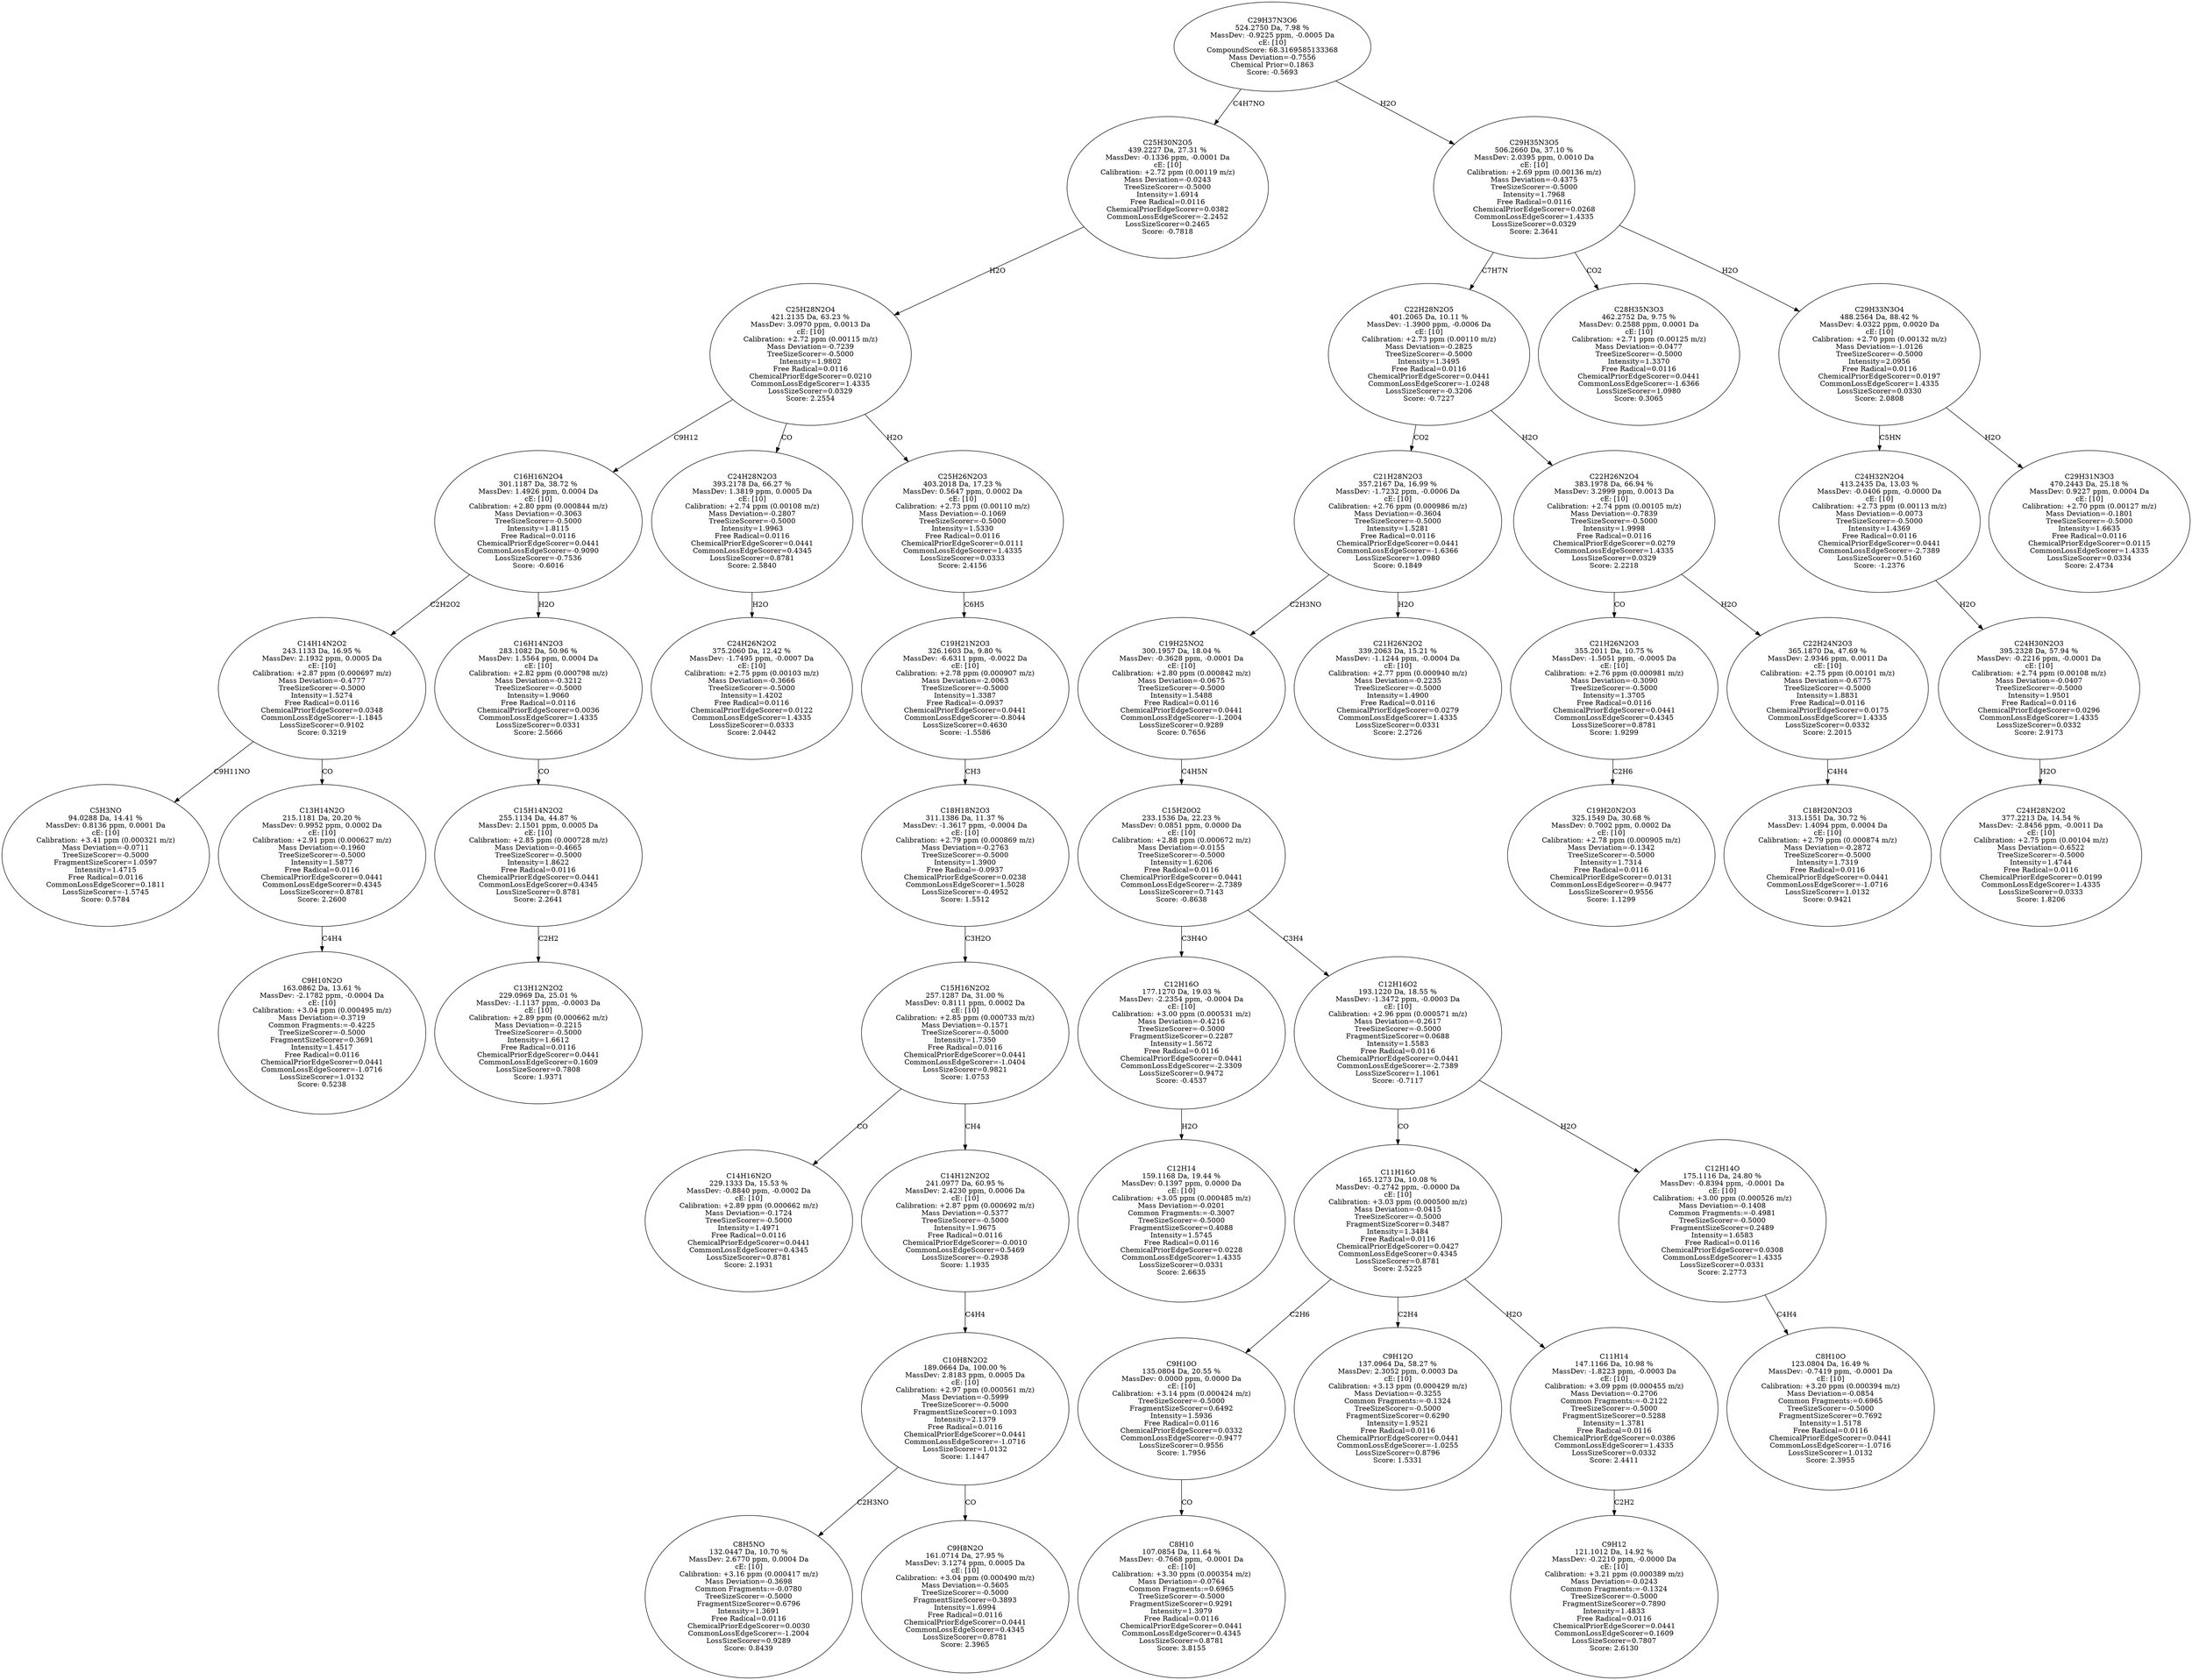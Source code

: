 strict digraph {
v1 [label="C5H3NO\n94.0288 Da, 14.41 %\nMassDev: 0.8136 ppm, 0.0001 Da\ncE: [10]\nCalibration: +3.41 ppm (0.000321 m/z)\nMass Deviation=-0.0711\nTreeSizeScorer=-0.5000\nFragmentSizeScorer=1.0597\nIntensity=1.4715\nFree Radical=0.0116\nCommonLossEdgeScorer=0.1811\nLossSizeScorer=-1.5745\nScore: 0.5784"];
v2 [label="C9H10N2O\n163.0862 Da, 13.61 %\nMassDev: -2.1782 ppm, -0.0004 Da\ncE: [10]\nCalibration: +3.04 ppm (0.000495 m/z)\nMass Deviation=-0.3719\nCommon Fragments:=-0.4225\nTreeSizeScorer=-0.5000\nFragmentSizeScorer=0.3691\nIntensity=1.4517\nFree Radical=0.0116\nChemicalPriorEdgeScorer=0.0441\nCommonLossEdgeScorer=-1.0716\nLossSizeScorer=1.0132\nScore: 0.5238"];
v3 [label="C13H14N2O\n215.1181 Da, 20.20 %\nMassDev: 0.9952 ppm, 0.0002 Da\ncE: [10]\nCalibration: +2.91 ppm (0.000627 m/z)\nMass Deviation=-0.1960\nTreeSizeScorer=-0.5000\nIntensity=1.5877\nFree Radical=0.0116\nChemicalPriorEdgeScorer=0.0441\nCommonLossEdgeScorer=0.4345\nLossSizeScorer=0.8781\nScore: 2.2600"];
v4 [label="C14H14N2O2\n243.1133 Da, 16.95 %\nMassDev: 2.1932 ppm, 0.0005 Da\ncE: [10]\nCalibration: +2.87 ppm (0.000697 m/z)\nMass Deviation=-0.4777\nTreeSizeScorer=-0.5000\nIntensity=1.5274\nFree Radical=0.0116\nChemicalPriorEdgeScorer=0.0348\nCommonLossEdgeScorer=-1.1845\nLossSizeScorer=0.9102\nScore: 0.3219"];
v5 [label="C13H12N2O2\n229.0969 Da, 25.01 %\nMassDev: -1.1137 ppm, -0.0003 Da\ncE: [10]\nCalibration: +2.89 ppm (0.000662 m/z)\nMass Deviation=-0.2215\nTreeSizeScorer=-0.5000\nIntensity=1.6612\nFree Radical=0.0116\nChemicalPriorEdgeScorer=0.0441\nCommonLossEdgeScorer=0.1609\nLossSizeScorer=0.7808\nScore: 1.9371"];
v6 [label="C15H14N2O2\n255.1134 Da, 44.87 %\nMassDev: 2.1501 ppm, 0.0005 Da\ncE: [10]\nCalibration: +2.85 ppm (0.000728 m/z)\nMass Deviation=-0.4665\nTreeSizeScorer=-0.5000\nIntensity=1.8622\nFree Radical=0.0116\nChemicalPriorEdgeScorer=0.0441\nCommonLossEdgeScorer=0.4345\nLossSizeScorer=0.8781\nScore: 2.2641"];
v7 [label="C16H14N2O3\n283.1082 Da, 50.96 %\nMassDev: 1.5564 ppm, 0.0004 Da\ncE: [10]\nCalibration: +2.82 ppm (0.000798 m/z)\nMass Deviation=-0.3212\nTreeSizeScorer=-0.5000\nIntensity=1.9060\nFree Radical=0.0116\nChemicalPriorEdgeScorer=0.0036\nCommonLossEdgeScorer=1.4335\nLossSizeScorer=0.0331\nScore: 2.5666"];
v8 [label="C16H16N2O4\n301.1187 Da, 38.72 %\nMassDev: 1.4926 ppm, 0.0004 Da\ncE: [10]\nCalibration: +2.80 ppm (0.000844 m/z)\nMass Deviation=-0.3063\nTreeSizeScorer=-0.5000\nIntensity=1.8115\nFree Radical=0.0116\nChemicalPriorEdgeScorer=0.0441\nCommonLossEdgeScorer=-0.9090\nLossSizeScorer=-0.7536\nScore: -0.6016"];
v9 [label="C24H26N2O2\n375.2060 Da, 12.42 %\nMassDev: -1.7495 ppm, -0.0007 Da\ncE: [10]\nCalibration: +2.75 ppm (0.00103 m/z)\nMass Deviation=-0.3666\nTreeSizeScorer=-0.5000\nIntensity=1.4202\nFree Radical=0.0116\nChemicalPriorEdgeScorer=0.0122\nCommonLossEdgeScorer=1.4335\nLossSizeScorer=0.0333\nScore: 2.0442"];
v10 [label="C24H28N2O3\n393.2178 Da, 66.27 %\nMassDev: 1.3819 ppm, 0.0005 Da\ncE: [10]\nCalibration: +2.74 ppm (0.00108 m/z)\nMass Deviation=-0.2807\nTreeSizeScorer=-0.5000\nIntensity=1.9963\nFree Radical=0.0116\nChemicalPriorEdgeScorer=0.0441\nCommonLossEdgeScorer=0.4345\nLossSizeScorer=0.8781\nScore: 2.5840"];
v11 [label="C14H16N2O\n229.1333 Da, 15.53 %\nMassDev: -0.8840 ppm, -0.0002 Da\ncE: [10]\nCalibration: +2.89 ppm (0.000662 m/z)\nMass Deviation=-0.1724\nTreeSizeScorer=-0.5000\nIntensity=1.4971\nFree Radical=0.0116\nChemicalPriorEdgeScorer=0.0441\nCommonLossEdgeScorer=0.4345\nLossSizeScorer=0.8781\nScore: 2.1931"];
v12 [label="C8H5NO\n132.0447 Da, 10.70 %\nMassDev: 2.6770 ppm, 0.0004 Da\ncE: [10]\nCalibration: +3.16 ppm (0.000417 m/z)\nMass Deviation=-0.3698\nCommon Fragments:=-0.0780\nTreeSizeScorer=-0.5000\nFragmentSizeScorer=0.6796\nIntensity=1.3691\nFree Radical=0.0116\nChemicalPriorEdgeScorer=0.0030\nCommonLossEdgeScorer=-1.2004\nLossSizeScorer=0.9289\nScore: 0.8439"];
v13 [label="C9H8N2O\n161.0714 Da, 27.95 %\nMassDev: 3.1274 ppm, 0.0005 Da\ncE: [10]\nCalibration: +3.04 ppm (0.000490 m/z)\nMass Deviation=-0.5605\nTreeSizeScorer=-0.5000\nFragmentSizeScorer=0.3893\nIntensity=1.6994\nFree Radical=0.0116\nChemicalPriorEdgeScorer=0.0441\nCommonLossEdgeScorer=0.4345\nLossSizeScorer=0.8781\nScore: 2.3965"];
v14 [label="C10H8N2O2\n189.0664 Da, 100.00 %\nMassDev: 2.8183 ppm, 0.0005 Da\ncE: [10]\nCalibration: +2.97 ppm (0.000561 m/z)\nMass Deviation=-0.5999\nTreeSizeScorer=-0.5000\nFragmentSizeScorer=0.1093\nIntensity=2.1379\nFree Radical=0.0116\nChemicalPriorEdgeScorer=0.0441\nCommonLossEdgeScorer=-1.0716\nLossSizeScorer=1.0132\nScore: 1.1447"];
v15 [label="C14H12N2O2\n241.0977 Da, 60.95 %\nMassDev: 2.4230 ppm, 0.0006 Da\ncE: [10]\nCalibration: +2.87 ppm (0.000692 m/z)\nMass Deviation=-0.5377\nTreeSizeScorer=-0.5000\nIntensity=1.9675\nFree Radical=0.0116\nChemicalPriorEdgeScorer=-0.0010\nCommonLossEdgeScorer=0.5469\nLossSizeScorer=-0.2938\nScore: 1.1935"];
v16 [label="C15H16N2O2\n257.1287 Da, 31.00 %\nMassDev: 0.8111 ppm, 0.0002 Da\ncE: [10]\nCalibration: +2.85 ppm (0.000733 m/z)\nMass Deviation=-0.1571\nTreeSizeScorer=-0.5000\nIntensity=1.7350\nFree Radical=0.0116\nChemicalPriorEdgeScorer=0.0441\nCommonLossEdgeScorer=-1.0404\nLossSizeScorer=0.9821\nScore: 1.0753"];
v17 [label="C18H18N2O3\n311.1386 Da, 11.37 %\nMassDev: -1.3617 ppm, -0.0004 Da\ncE: [10]\nCalibration: +2.79 ppm (0.000869 m/z)\nMass Deviation=-0.2763\nTreeSizeScorer=-0.5000\nIntensity=1.3900\nFree Radical=-0.0937\nChemicalPriorEdgeScorer=0.0238\nCommonLossEdgeScorer=1.5028\nLossSizeScorer=-0.4952\nScore: 1.5512"];
v18 [label="C19H21N2O3\n326.1603 Da, 9.80 %\nMassDev: -6.6311 ppm, -0.0022 Da\ncE: [10]\nCalibration: +2.78 ppm (0.000907 m/z)\nMass Deviation=-2.0063\nTreeSizeScorer=-0.5000\nIntensity=1.3387\nFree Radical=-0.0937\nChemicalPriorEdgeScorer=0.0441\nCommonLossEdgeScorer=-0.8044\nLossSizeScorer=0.4630\nScore: -1.5586"];
v19 [label="C25H26N2O3\n403.2018 Da, 17.23 %\nMassDev: 0.5647 ppm, 0.0002 Da\ncE: [10]\nCalibration: +2.73 ppm (0.00110 m/z)\nMass Deviation=-0.1069\nTreeSizeScorer=-0.5000\nIntensity=1.5330\nFree Radical=0.0116\nChemicalPriorEdgeScorer=0.0111\nCommonLossEdgeScorer=1.4335\nLossSizeScorer=0.0333\nScore: 2.4156"];
v20 [label="C25H28N2O4\n421.2135 Da, 63.23 %\nMassDev: 3.0970 ppm, 0.0013 Da\ncE: [10]\nCalibration: +2.72 ppm (0.00115 m/z)\nMass Deviation=-0.7239\nTreeSizeScorer=-0.5000\nIntensity=1.9802\nFree Radical=0.0116\nChemicalPriorEdgeScorer=0.0210\nCommonLossEdgeScorer=1.4335\nLossSizeScorer=0.0329\nScore: 2.2554"];
v21 [label="C25H30N2O5\n439.2227 Da, 27.31 %\nMassDev: -0.1336 ppm, -0.0001 Da\ncE: [10]\nCalibration: +2.72 ppm (0.00119 m/z)\nMass Deviation=-0.0243\nTreeSizeScorer=-0.5000\nIntensity=1.6914\nFree Radical=0.0116\nChemicalPriorEdgeScorer=0.0382\nCommonLossEdgeScorer=-2.2452\nLossSizeScorer=0.2465\nScore: -0.7818"];
v22 [label="C12H14\n159.1168 Da, 19.44 %\nMassDev: 0.1397 ppm, 0.0000 Da\ncE: [10]\nCalibration: +3.05 ppm (0.000485 m/z)\nMass Deviation=-0.0201\nCommon Fragments:=-0.3007\nTreeSizeScorer=-0.5000\nFragmentSizeScorer=0.4088\nIntensity=1.5745\nFree Radical=0.0116\nChemicalPriorEdgeScorer=0.0228\nCommonLossEdgeScorer=1.4335\nLossSizeScorer=0.0331\nScore: 2.6635"];
v23 [label="C12H16O\n177.1270 Da, 19.03 %\nMassDev: -2.2354 ppm, -0.0004 Da\ncE: [10]\nCalibration: +3.00 ppm (0.000531 m/z)\nMass Deviation=-0.4216\nTreeSizeScorer=-0.5000\nFragmentSizeScorer=0.2287\nIntensity=1.5672\nFree Radical=0.0116\nChemicalPriorEdgeScorer=0.0441\nCommonLossEdgeScorer=-2.3309\nLossSizeScorer=0.9472\nScore: -0.4537"];
v24 [label="C8H10\n107.0854 Da, 11.64 %\nMassDev: -0.7668 ppm, -0.0001 Da\ncE: [10]\nCalibration: +3.30 ppm (0.000354 m/z)\nMass Deviation=-0.0764\nCommon Fragments:=0.6965\nTreeSizeScorer=-0.5000\nFragmentSizeScorer=0.9291\nIntensity=1.3979\nFree Radical=0.0116\nChemicalPriorEdgeScorer=0.0441\nCommonLossEdgeScorer=0.4345\nLossSizeScorer=0.8781\nScore: 3.8155"];
v25 [label="C9H10O\n135.0804 Da, 20.55 %\nMassDev: 0.0000 ppm, 0.0000 Da\ncE: [10]\nCalibration: +3.14 ppm (0.000424 m/z)\nTreeSizeScorer=-0.5000\nFragmentSizeScorer=0.6492\nIntensity=1.5936\nFree Radical=0.0116\nChemicalPriorEdgeScorer=0.0332\nCommonLossEdgeScorer=-0.9477\nLossSizeScorer=0.9556\nScore: 1.7956"];
v26 [label="C9H12O\n137.0964 Da, 58.27 %\nMassDev: 2.3052 ppm, 0.0003 Da\ncE: [10]\nCalibration: +3.13 ppm (0.000429 m/z)\nMass Deviation=-0.3255\nCommon Fragments:=-0.1324\nTreeSizeScorer=-0.5000\nFragmentSizeScorer=0.6290\nIntensity=1.9521\nFree Radical=0.0116\nChemicalPriorEdgeScorer=0.0441\nCommonLossEdgeScorer=-1.0255\nLossSizeScorer=0.8796\nScore: 1.5331"];
v27 [label="C9H12\n121.1012 Da, 14.92 %\nMassDev: -0.2210 ppm, -0.0000 Da\ncE: [10]\nCalibration: +3.21 ppm (0.000389 m/z)\nMass Deviation=-0.0243\nCommon Fragments:=-0.1324\nTreeSizeScorer=-0.5000\nFragmentSizeScorer=0.7890\nIntensity=1.4833\nFree Radical=0.0116\nChemicalPriorEdgeScorer=0.0441\nCommonLossEdgeScorer=0.1609\nLossSizeScorer=0.7807\nScore: 2.6130"];
v28 [label="C11H14\n147.1166 Da, 10.98 %\nMassDev: -1.8223 ppm, -0.0003 Da\ncE: [10]\nCalibration: +3.09 ppm (0.000455 m/z)\nMass Deviation=-0.2706\nCommon Fragments:=-0.2122\nTreeSizeScorer=-0.5000\nFragmentSizeScorer=0.5288\nIntensity=1.3781\nFree Radical=0.0116\nChemicalPriorEdgeScorer=0.0386\nCommonLossEdgeScorer=1.4335\nLossSizeScorer=0.0332\nScore: 2.4411"];
v29 [label="C11H16O\n165.1273 Da, 10.08 %\nMassDev: -0.2742 ppm, -0.0000 Da\ncE: [10]\nCalibration: +3.03 ppm (0.000500 m/z)\nMass Deviation=-0.0415\nTreeSizeScorer=-0.5000\nFragmentSizeScorer=0.3487\nIntensity=1.3484\nFree Radical=0.0116\nChemicalPriorEdgeScorer=0.0427\nCommonLossEdgeScorer=0.4345\nLossSizeScorer=0.8781\nScore: 2.5225"];
v30 [label="C8H10O\n123.0804 Da, 16.49 %\nMassDev: -0.7419 ppm, -0.0001 Da\ncE: [10]\nCalibration: +3.20 ppm (0.000394 m/z)\nMass Deviation=-0.0854\nCommon Fragments:=0.6965\nTreeSizeScorer=-0.5000\nFragmentSizeScorer=0.7692\nIntensity=1.5178\nFree Radical=0.0116\nChemicalPriorEdgeScorer=0.0441\nCommonLossEdgeScorer=-1.0716\nLossSizeScorer=1.0132\nScore: 2.3955"];
v31 [label="C12H14O\n175.1116 Da, 24.80 %\nMassDev: -0.8394 ppm, -0.0001 Da\ncE: [10]\nCalibration: +3.00 ppm (0.000526 m/z)\nMass Deviation=-0.1408\nCommon Fragments:=-0.4981\nTreeSizeScorer=-0.5000\nFragmentSizeScorer=0.2489\nIntensity=1.6583\nFree Radical=0.0116\nChemicalPriorEdgeScorer=0.0308\nCommonLossEdgeScorer=1.4335\nLossSizeScorer=0.0331\nScore: 2.2773"];
v32 [label="C12H16O2\n193.1220 Da, 18.55 %\nMassDev: -1.3472 ppm, -0.0003 Da\ncE: [10]\nCalibration: +2.96 ppm (0.000571 m/z)\nMass Deviation=-0.2617\nTreeSizeScorer=-0.5000\nFragmentSizeScorer=0.0688\nIntensity=1.5583\nFree Radical=0.0116\nChemicalPriorEdgeScorer=0.0441\nCommonLossEdgeScorer=-2.7389\nLossSizeScorer=1.1061\nScore: -0.7117"];
v33 [label="C15H20O2\n233.1536 Da, 22.23 %\nMassDev: 0.0851 ppm, 0.0000 Da\ncE: [10]\nCalibration: +2.88 ppm (0.000672 m/z)\nMass Deviation=-0.0155\nTreeSizeScorer=-0.5000\nIntensity=1.6206\nFree Radical=0.0116\nChemicalPriorEdgeScorer=0.0441\nCommonLossEdgeScorer=-2.7389\nLossSizeScorer=0.7143\nScore: -0.8638"];
v34 [label="C19H25NO2\n300.1957 Da, 18.04 %\nMassDev: -0.3628 ppm, -0.0001 Da\ncE: [10]\nCalibration: +2.80 ppm (0.000842 m/z)\nMass Deviation=-0.0675\nTreeSizeScorer=-0.5000\nIntensity=1.5488\nFree Radical=0.0116\nChemicalPriorEdgeScorer=0.0441\nCommonLossEdgeScorer=-1.2004\nLossSizeScorer=0.9289\nScore: 0.7656"];
v35 [label="C21H26N2O2\n339.2063 Da, 15.21 %\nMassDev: -1.1244 ppm, -0.0004 Da\ncE: [10]\nCalibration: +2.77 ppm (0.000940 m/z)\nMass Deviation=-0.2235\nTreeSizeScorer=-0.5000\nIntensity=1.4900\nFree Radical=0.0116\nChemicalPriorEdgeScorer=0.0279\nCommonLossEdgeScorer=1.4335\nLossSizeScorer=0.0331\nScore: 2.2726"];
v36 [label="C21H28N2O3\n357.2167 Da, 16.99 %\nMassDev: -1.7232 ppm, -0.0006 Da\ncE: [10]\nCalibration: +2.76 ppm (0.000986 m/z)\nMass Deviation=-0.3604\nTreeSizeScorer=-0.5000\nIntensity=1.5281\nFree Radical=0.0116\nChemicalPriorEdgeScorer=0.0441\nCommonLossEdgeScorer=-1.6366\nLossSizeScorer=1.0980\nScore: 0.1849"];
v37 [label="C19H20N2O3\n325.1549 Da, 30.68 %\nMassDev: 0.7002 ppm, 0.0002 Da\ncE: [10]\nCalibration: +2.78 ppm (0.000905 m/z)\nMass Deviation=-0.1342\nTreeSizeScorer=-0.5000\nIntensity=1.7314\nFree Radical=0.0116\nChemicalPriorEdgeScorer=0.0131\nCommonLossEdgeScorer=-0.9477\nLossSizeScorer=0.9556\nScore: 1.1299"];
v38 [label="C21H26N2O3\n355.2011 Da, 10.75 %\nMassDev: -1.5051 ppm, -0.0005 Da\ncE: [10]\nCalibration: +2.76 ppm (0.000981 m/z)\nMass Deviation=-0.3090\nTreeSizeScorer=-0.5000\nIntensity=1.3705\nFree Radical=0.0116\nChemicalPriorEdgeScorer=0.0441\nCommonLossEdgeScorer=0.4345\nLossSizeScorer=0.8781\nScore: 1.9299"];
v39 [label="C18H20N2O3\n313.1551 Da, 30.72 %\nMassDev: 1.4094 ppm, 0.0004 Da\ncE: [10]\nCalibration: +2.79 ppm (0.000874 m/z)\nMass Deviation=-0.2872\nTreeSizeScorer=-0.5000\nIntensity=1.7319\nFree Radical=0.0116\nChemicalPriorEdgeScorer=0.0441\nCommonLossEdgeScorer=-1.0716\nLossSizeScorer=1.0132\nScore: 0.9421"];
v40 [label="C22H24N2O3\n365.1870 Da, 47.69 %\nMassDev: 2.9346 ppm, 0.0011 Da\ncE: [10]\nCalibration: +2.75 ppm (0.00101 m/z)\nMass Deviation=-0.6775\nTreeSizeScorer=-0.5000\nIntensity=1.8831\nFree Radical=0.0116\nChemicalPriorEdgeScorer=0.0175\nCommonLossEdgeScorer=1.4335\nLossSizeScorer=0.0332\nScore: 2.2015"];
v41 [label="C22H26N2O4\n383.1978 Da, 66.94 %\nMassDev: 3.2999 ppm, 0.0013 Da\ncE: [10]\nCalibration: +2.74 ppm (0.00105 m/z)\nMass Deviation=-0.7839\nTreeSizeScorer=-0.5000\nIntensity=1.9998\nFree Radical=0.0116\nChemicalPriorEdgeScorer=0.0279\nCommonLossEdgeScorer=1.4335\nLossSizeScorer=0.0329\nScore: 2.2218"];
v42 [label="C22H28N2O5\n401.2065 Da, 10.11 %\nMassDev: -1.3900 ppm, -0.0006 Da\ncE: [10]\nCalibration: +2.73 ppm (0.00110 m/z)\nMass Deviation=-0.2825\nTreeSizeScorer=-0.5000\nIntensity=1.3495\nFree Radical=0.0116\nChemicalPriorEdgeScorer=0.0441\nCommonLossEdgeScorer=-1.0248\nLossSizeScorer=-0.3206\nScore: -0.7227"];
v43 [label="C28H35N3O3\n462.2752 Da, 9.75 %\nMassDev: 0.2588 ppm, 0.0001 Da\ncE: [10]\nCalibration: +2.71 ppm (0.00125 m/z)\nMass Deviation=-0.0477\nTreeSizeScorer=-0.5000\nIntensity=1.3370\nFree Radical=0.0116\nChemicalPriorEdgeScorer=0.0441\nCommonLossEdgeScorer=-1.6366\nLossSizeScorer=1.0980\nScore: 0.3065"];
v44 [label="C24H28N2O2\n377.2213 Da, 14.54 %\nMassDev: -2.8456 ppm, -0.0011 Da\ncE: [10]\nCalibration: +2.75 ppm (0.00104 m/z)\nMass Deviation=-0.6522\nTreeSizeScorer=-0.5000\nIntensity=1.4744\nFree Radical=0.0116\nChemicalPriorEdgeScorer=0.0199\nCommonLossEdgeScorer=1.4335\nLossSizeScorer=0.0333\nScore: 1.8206"];
v45 [label="C24H30N2O3\n395.2328 Da, 57.94 %\nMassDev: -0.2216 ppm, -0.0001 Da\ncE: [10]\nCalibration: +2.74 ppm (0.00108 m/z)\nMass Deviation=-0.0407\nTreeSizeScorer=-0.5000\nIntensity=1.9501\nFree Radical=0.0116\nChemicalPriorEdgeScorer=0.0296\nCommonLossEdgeScorer=1.4335\nLossSizeScorer=0.0332\nScore: 2.9173"];
v46 [label="C24H32N2O4\n413.2435 Da, 13.03 %\nMassDev: -0.0406 ppm, -0.0000 Da\ncE: [10]\nCalibration: +2.73 ppm (0.00113 m/z)\nMass Deviation=-0.0073\nTreeSizeScorer=-0.5000\nIntensity=1.4369\nFree Radical=0.0116\nChemicalPriorEdgeScorer=0.0441\nCommonLossEdgeScorer=-2.7389\nLossSizeScorer=0.5160\nScore: -1.2376"];
v47 [label="C29H31N3O3\n470.2443 Da, 25.18 %\nMassDev: 0.9227 ppm, 0.0004 Da\ncE: [10]\nCalibration: +2.70 ppm (0.00127 m/z)\nMass Deviation=-0.1801\nTreeSizeScorer=-0.5000\nIntensity=1.6635\nFree Radical=0.0116\nChemicalPriorEdgeScorer=0.0115\nCommonLossEdgeScorer=1.4335\nLossSizeScorer=0.0334\nScore: 2.4734"];
v48 [label="C29H33N3O4\n488.2564 Da, 88.42 %\nMassDev: 4.0322 ppm, 0.0020 Da\ncE: [10]\nCalibration: +2.70 ppm (0.00132 m/z)\nMass Deviation=-1.0126\nTreeSizeScorer=-0.5000\nIntensity=2.0956\nFree Radical=0.0116\nChemicalPriorEdgeScorer=0.0197\nCommonLossEdgeScorer=1.4335\nLossSizeScorer=0.0330\nScore: 2.0808"];
v49 [label="C29H35N3O5\n506.2660 Da, 37.10 %\nMassDev: 2.0395 ppm, 0.0010 Da\ncE: [10]\nCalibration: +2.69 ppm (0.00136 m/z)\nMass Deviation=-0.4375\nTreeSizeScorer=-0.5000\nIntensity=1.7968\nFree Radical=0.0116\nChemicalPriorEdgeScorer=0.0268\nCommonLossEdgeScorer=1.4335\nLossSizeScorer=0.0329\nScore: 2.3641"];
v50 [label="C29H37N3O6\n524.2750 Da, 7.98 %\nMassDev: -0.9225 ppm, -0.0005 Da\ncE: [10]\nCompoundScore: 68.3169585133368\nMass Deviation=-0.7556\nChemical Prior=0.1863\nScore: -0.5693"];
v4 -> v1 [label="C9H11NO"];
v3 -> v2 [label="C4H4"];
v4 -> v3 [label="CO"];
v8 -> v4 [label="C2H2O2"];
v6 -> v5 [label="C2H2"];
v7 -> v6 [label="CO"];
v8 -> v7 [label="H2O"];
v20 -> v8 [label="C9H12"];
v10 -> v9 [label="H2O"];
v20 -> v10 [label="CO"];
v16 -> v11 [label="CO"];
v14 -> v12 [label="C2H3NO"];
v14 -> v13 [label="CO"];
v15 -> v14 [label="C4H4"];
v16 -> v15 [label="CH4"];
v17 -> v16 [label="C3H2O"];
v18 -> v17 [label="CH3"];
v19 -> v18 [label="C6H5"];
v20 -> v19 [label="H2O"];
v21 -> v20 [label="H2O"];
v50 -> v21 [label="C4H7NO"];
v23 -> v22 [label="H2O"];
v33 -> v23 [label="C3H4O"];
v25 -> v24 [label="CO"];
v29 -> v25 [label="C2H6"];
v29 -> v26 [label="C2H4"];
v28 -> v27 [label="C2H2"];
v29 -> v28 [label="H2O"];
v32 -> v29 [label="CO"];
v31 -> v30 [label="C4H4"];
v32 -> v31 [label="H2O"];
v33 -> v32 [label="C3H4"];
v34 -> v33 [label="C4H5N"];
v36 -> v34 [label="C2H3NO"];
v36 -> v35 [label="H2O"];
v42 -> v36 [label="CO2"];
v38 -> v37 [label="C2H6"];
v41 -> v38 [label="CO"];
v40 -> v39 [label="C4H4"];
v41 -> v40 [label="H2O"];
v42 -> v41 [label="H2O"];
v49 -> v42 [label="C7H7N"];
v49 -> v43 [label="CO2"];
v45 -> v44 [label="H2O"];
v46 -> v45 [label="H2O"];
v48 -> v46 [label="C5HN"];
v48 -> v47 [label="H2O"];
v49 -> v48 [label="H2O"];
v50 -> v49 [label="H2O"];
}